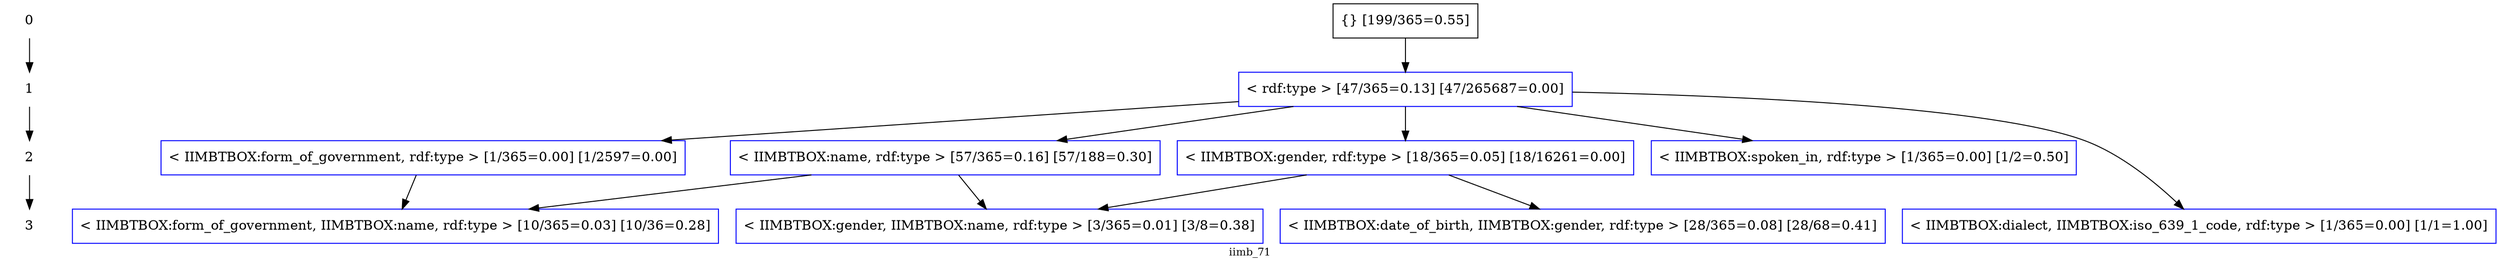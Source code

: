 digraph iimb_71 {
  {
    rank=same;
    node_r0 [label="0", shape="plaintext"];
    node_n97d170e1550eee4afc0af065b78cda302a97674c [color="black", label="{} [199/365=0.55]", shape="rectangle", style="solid"];
  }
  {
    rank=same;
    node_r1 [label="1", shape="plaintext"];
    node_n3c197cb1f6842dc41aa48dc8b9032284bcf39a27 [color="blue", label="< rdf:type > [47/365=0.13] [47/265687=0.00]", shape="rectangle", style="solid"];
  }
  {
    rank=same;
    node_r2 [label="2", shape="plaintext"];
    node_n15f21d2766a7b3efdc77592d15d0c984b26f857a [color="blue", label="< IIMBTBOX:form_of_government, rdf:type > [1/365=0.00] [1/2597=0.00]", shape="rectangle", style="solid"];
    node_n66d8b5a077431b2b6237dedbf7cdb3a75d7b2f4c [color="blue", label="< IIMBTBOX:gender, rdf:type > [18/365=0.05] [18/16261=0.00]", shape="rectangle", style="solid"];
    node_n80bb4dd36e016f9285a39311cf8a75356e62accd [color="blue", label="< IIMBTBOX:name, rdf:type > [57/365=0.16] [57/188=0.30]", shape="rectangle", style="solid"];
    node_nd31f85a96ae626525719c53d5d2ba6caca661d18 [color="blue", label="< IIMBTBOX:spoken_in, rdf:type > [1/365=0.00] [1/2=0.50]", shape="rectangle", style="solid"];
  }
  {
    rank=same;
    node_r3 [label="3", shape="plaintext"];
    node_n9d37a1753a5f3c0d1b0fcff0f4774db88b5f8124 [color="blue", label="< IIMBTBOX:date_of_birth, IIMBTBOX:gender, rdf:type > [28/365=0.08] [28/68=0.41]", shape="rectangle", style="solid"];
    node_n971bdeb76c3c97005f627ab0108718a7e2dd92b8 [color="blue", label="< IIMBTBOX:dialect, IIMBTBOX:iso_639_1_code, rdf:type > [1/365=0.00] [1/1=1.00]", shape="rectangle", style="solid"];
    node_nbb55f02aee32bdf6f24e750b78acc7b8f71f48d7 [color="blue", label="< IIMBTBOX:form_of_government, IIMBTBOX:name, rdf:type > [10/365=0.03] [10/36=0.28]", shape="rectangle", style="solid"];
    node_nb6bb00779966ea30ad14fb580c15644aa366a1f9 [color="blue", label="< IIMBTBOX:gender, IIMBTBOX:name, rdf:type > [3/365=0.01] [3/8=0.38]", shape="rectangle", style="solid"];
  }


  node_r0 -> node_r1 ;
  node_r1 -> node_r2 ;
  node_r2 -> node_r3 ;

  node_n66d8b5a077431b2b6237dedbf7cdb3a75d7b2f4c -> node_n9d37a1753a5f3c0d1b0fcff0f4774db88b5f8124 [color="black", style="solid"];
  node_n3c197cb1f6842dc41aa48dc8b9032284bcf39a27 -> node_n971bdeb76c3c97005f627ab0108718a7e2dd92b8 [color="black", style="solid"];
  node_n15f21d2766a7b3efdc77592d15d0c984b26f857a -> node_nbb55f02aee32bdf6f24e750b78acc7b8f71f48d7 [color="black", style="solid"];
  node_n80bb4dd36e016f9285a39311cf8a75356e62accd -> node_nbb55f02aee32bdf6f24e750b78acc7b8f71f48d7 [color="black", style="solid"];
  node_n3c197cb1f6842dc41aa48dc8b9032284bcf39a27 -> node_n15f21d2766a7b3efdc77592d15d0c984b26f857a [color="black", style="solid"];
  node_n66d8b5a077431b2b6237dedbf7cdb3a75d7b2f4c -> node_nb6bb00779966ea30ad14fb580c15644aa366a1f9 [color="black", style="solid"];
  node_n80bb4dd36e016f9285a39311cf8a75356e62accd -> node_nb6bb00779966ea30ad14fb580c15644aa366a1f9 [color="black", style="solid"];
  node_n3c197cb1f6842dc41aa48dc8b9032284bcf39a27 -> node_n66d8b5a077431b2b6237dedbf7cdb3a75d7b2f4c [color="black", style="solid"];
  node_n3c197cb1f6842dc41aa48dc8b9032284bcf39a27 -> node_n80bb4dd36e016f9285a39311cf8a75356e62accd [color="black", style="solid"];
  node_n3c197cb1f6842dc41aa48dc8b9032284bcf39a27 -> node_nd31f85a96ae626525719c53d5d2ba6caca661d18 [color="black", style="solid"];
  node_n97d170e1550eee4afc0af065b78cda302a97674c -> node_n3c197cb1f6842dc41aa48dc8b9032284bcf39a27 [color="black", style="solid"];

  charset="UTF-8"
  fontsize="11.0"
  label="iimb_71"
  overlap="false"
}
